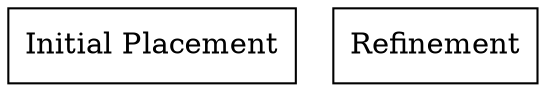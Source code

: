 digraph G {
	init [label="Initial Placement" shape="box"]
	refine [label="Refinement" shape="box"]
	
}